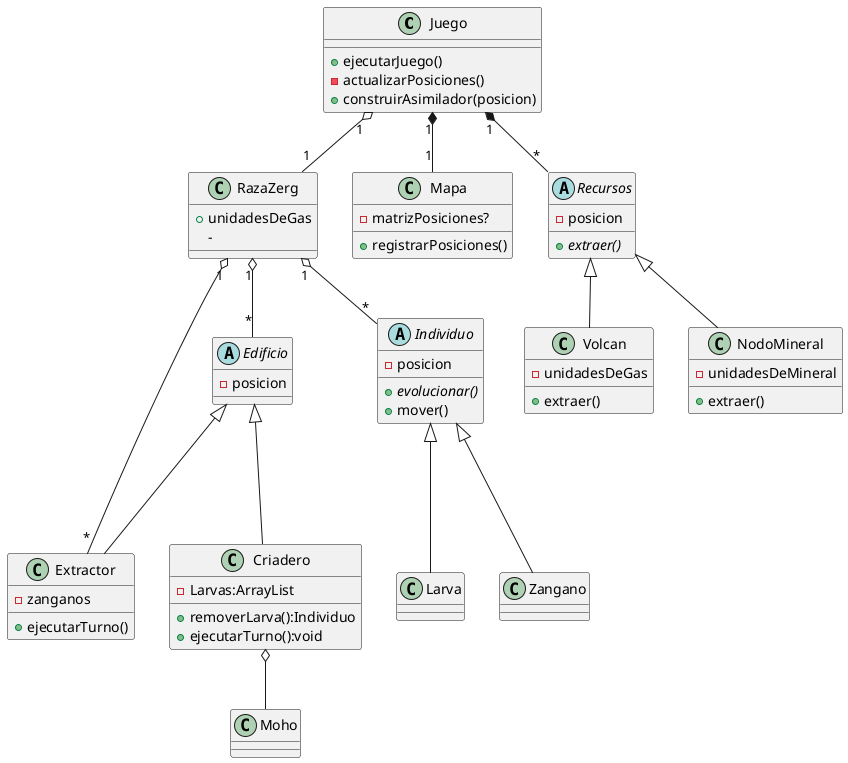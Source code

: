 @startuml



class Juego {
    +ejecutarJuego()
    -actualizarPosiciones()
    +construirAsimilador(posicion)
}

class Zangano{

}
class Larva{

}
class RazaZerg{
    +unidadesDeGas
    -
}
class Criadero{
    -Larvas:ArrayList
    +removerLarva():Individuo
    +ejecutarTurno():void
}


abstract class Edificio{
    -posicion
}

class Extractor{
    -zanganos
    +ejecutarTurno()
}

abstract class Individuo {
    -posicion
    {abstract} +evolucionar()
    +mover()
}

class Mapa {
    -matrizPosiciones?
    +registrarPosiciones()
}

abstract class Recursos {
    -posicion
    {abstract} +extraer()
}

class NodoMineral {
    -unidadesDeMineral
    +extraer()
}

class Volcan{
    -unidadesDeGas
    +extraer()
}

Zangano  -up--|> Individuo
Larva    -up--|> Individuo
RazaZerg "1"  o-- "*" Edificio
RazaZerg "1"  o-- "*" Individuo
Criadero -up--|> Edificio
Extractor -up--|> Edificio
Juego "1"  o-- "1" RazaZerg
Juego "1"  *-- "1" Mapa
Juego "1"  *-- "*" Recursos
Recursos <|-- Volcan
Recursos <|-- NodoMineral
Criadero o-- Moho
RazaZerg "1"  o-- "*" Extractor

@enduml

//Que al evolucionar un zanagano se cree un edificio en la misma pos
// y se elimine el zangano.

//Juego en el metodo actualizarPosiciones le pide a cada
//individuo y edificio sus posiciones y se las envia a mapa

//Hay que hacer una clase Posicion que tenga como atributo
//coordenadas x e y.

//Para construir un edificio hice que lo haga la clase juego, asi
//soluciono el tema de chequear que el edificio se construya sobre
//lo que debe. Pero no se si van a quedar demasaidos métodos en Juego.